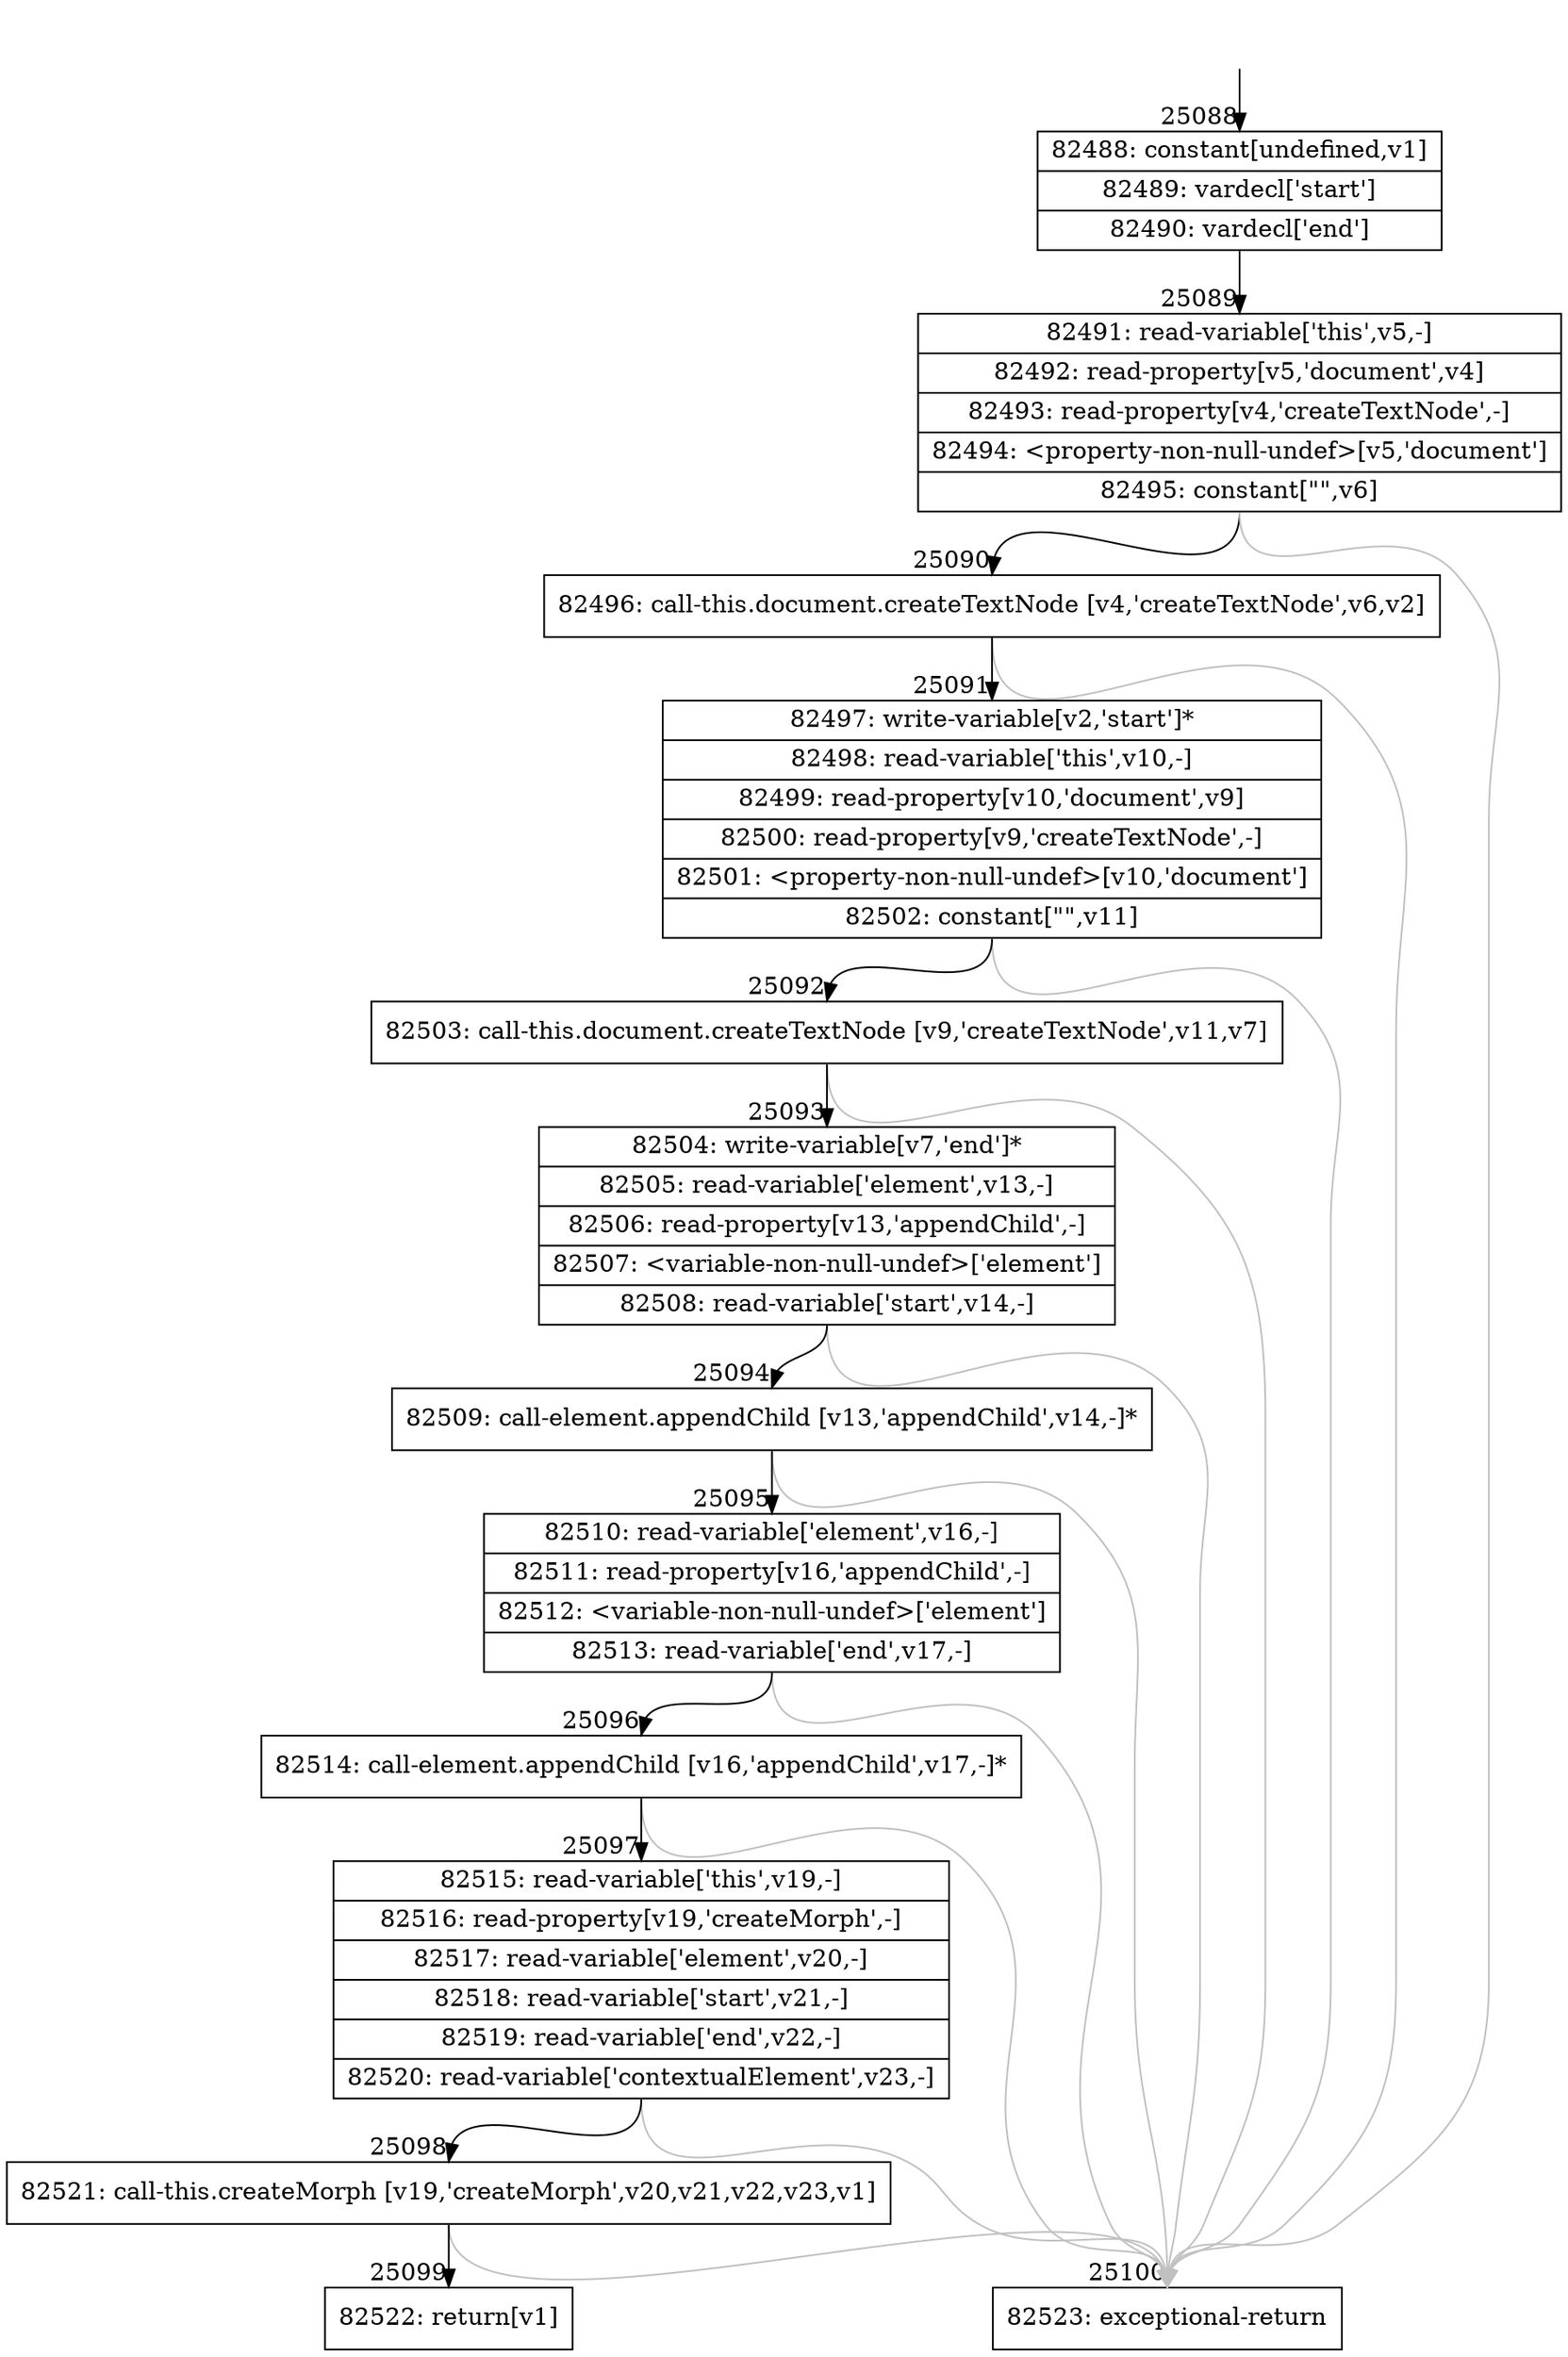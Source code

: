 digraph {
rankdir="TD"
BB_entry2212[shape=none,label=""];
BB_entry2212 -> BB25088 [tailport=s, headport=n, headlabel="    25088"]
BB25088 [shape=record label="{82488: constant[undefined,v1]|82489: vardecl['start']|82490: vardecl['end']}" ] 
BB25088 -> BB25089 [tailport=s, headport=n, headlabel="      25089"]
BB25089 [shape=record label="{82491: read-variable['this',v5,-]|82492: read-property[v5,'document',v4]|82493: read-property[v4,'createTextNode',-]|82494: \<property-non-null-undef\>[v5,'document']|82495: constant[\"\",v6]}" ] 
BB25089 -> BB25090 [tailport=s, headport=n, headlabel="      25090"]
BB25089 -> BB25100 [tailport=s, headport=n, color=gray, headlabel="      25100"]
BB25090 [shape=record label="{82496: call-this.document.createTextNode [v4,'createTextNode',v6,v2]}" ] 
BB25090 -> BB25091 [tailport=s, headport=n, headlabel="      25091"]
BB25090 -> BB25100 [tailport=s, headport=n, color=gray]
BB25091 [shape=record label="{82497: write-variable[v2,'start']*|82498: read-variable['this',v10,-]|82499: read-property[v10,'document',v9]|82500: read-property[v9,'createTextNode',-]|82501: \<property-non-null-undef\>[v10,'document']|82502: constant[\"\",v11]}" ] 
BB25091 -> BB25092 [tailport=s, headport=n, headlabel="      25092"]
BB25091 -> BB25100 [tailport=s, headport=n, color=gray]
BB25092 [shape=record label="{82503: call-this.document.createTextNode [v9,'createTextNode',v11,v7]}" ] 
BB25092 -> BB25093 [tailport=s, headport=n, headlabel="      25093"]
BB25092 -> BB25100 [tailport=s, headport=n, color=gray]
BB25093 [shape=record label="{82504: write-variable[v7,'end']*|82505: read-variable['element',v13,-]|82506: read-property[v13,'appendChild',-]|82507: \<variable-non-null-undef\>['element']|82508: read-variable['start',v14,-]}" ] 
BB25093 -> BB25094 [tailport=s, headport=n, headlabel="      25094"]
BB25093 -> BB25100 [tailport=s, headport=n, color=gray]
BB25094 [shape=record label="{82509: call-element.appendChild [v13,'appendChild',v14,-]*}" ] 
BB25094 -> BB25095 [tailport=s, headport=n, headlabel="      25095"]
BB25094 -> BB25100 [tailport=s, headport=n, color=gray]
BB25095 [shape=record label="{82510: read-variable['element',v16,-]|82511: read-property[v16,'appendChild',-]|82512: \<variable-non-null-undef\>['element']|82513: read-variable['end',v17,-]}" ] 
BB25095 -> BB25096 [tailport=s, headport=n, headlabel="      25096"]
BB25095 -> BB25100 [tailport=s, headport=n, color=gray]
BB25096 [shape=record label="{82514: call-element.appendChild [v16,'appendChild',v17,-]*}" ] 
BB25096 -> BB25097 [tailport=s, headport=n, headlabel="      25097"]
BB25096 -> BB25100 [tailport=s, headport=n, color=gray]
BB25097 [shape=record label="{82515: read-variable['this',v19,-]|82516: read-property[v19,'createMorph',-]|82517: read-variable['element',v20,-]|82518: read-variable['start',v21,-]|82519: read-variable['end',v22,-]|82520: read-variable['contextualElement',v23,-]}" ] 
BB25097 -> BB25098 [tailport=s, headport=n, headlabel="      25098"]
BB25097 -> BB25100 [tailport=s, headport=n, color=gray]
BB25098 [shape=record label="{82521: call-this.createMorph [v19,'createMorph',v20,v21,v22,v23,v1]}" ] 
BB25098 -> BB25099 [tailport=s, headport=n, headlabel="      25099"]
BB25098 -> BB25100 [tailport=s, headport=n, color=gray]
BB25099 [shape=record label="{82522: return[v1]}" ] 
BB25100 [shape=record label="{82523: exceptional-return}" ] 
//#$~ 46700
}
